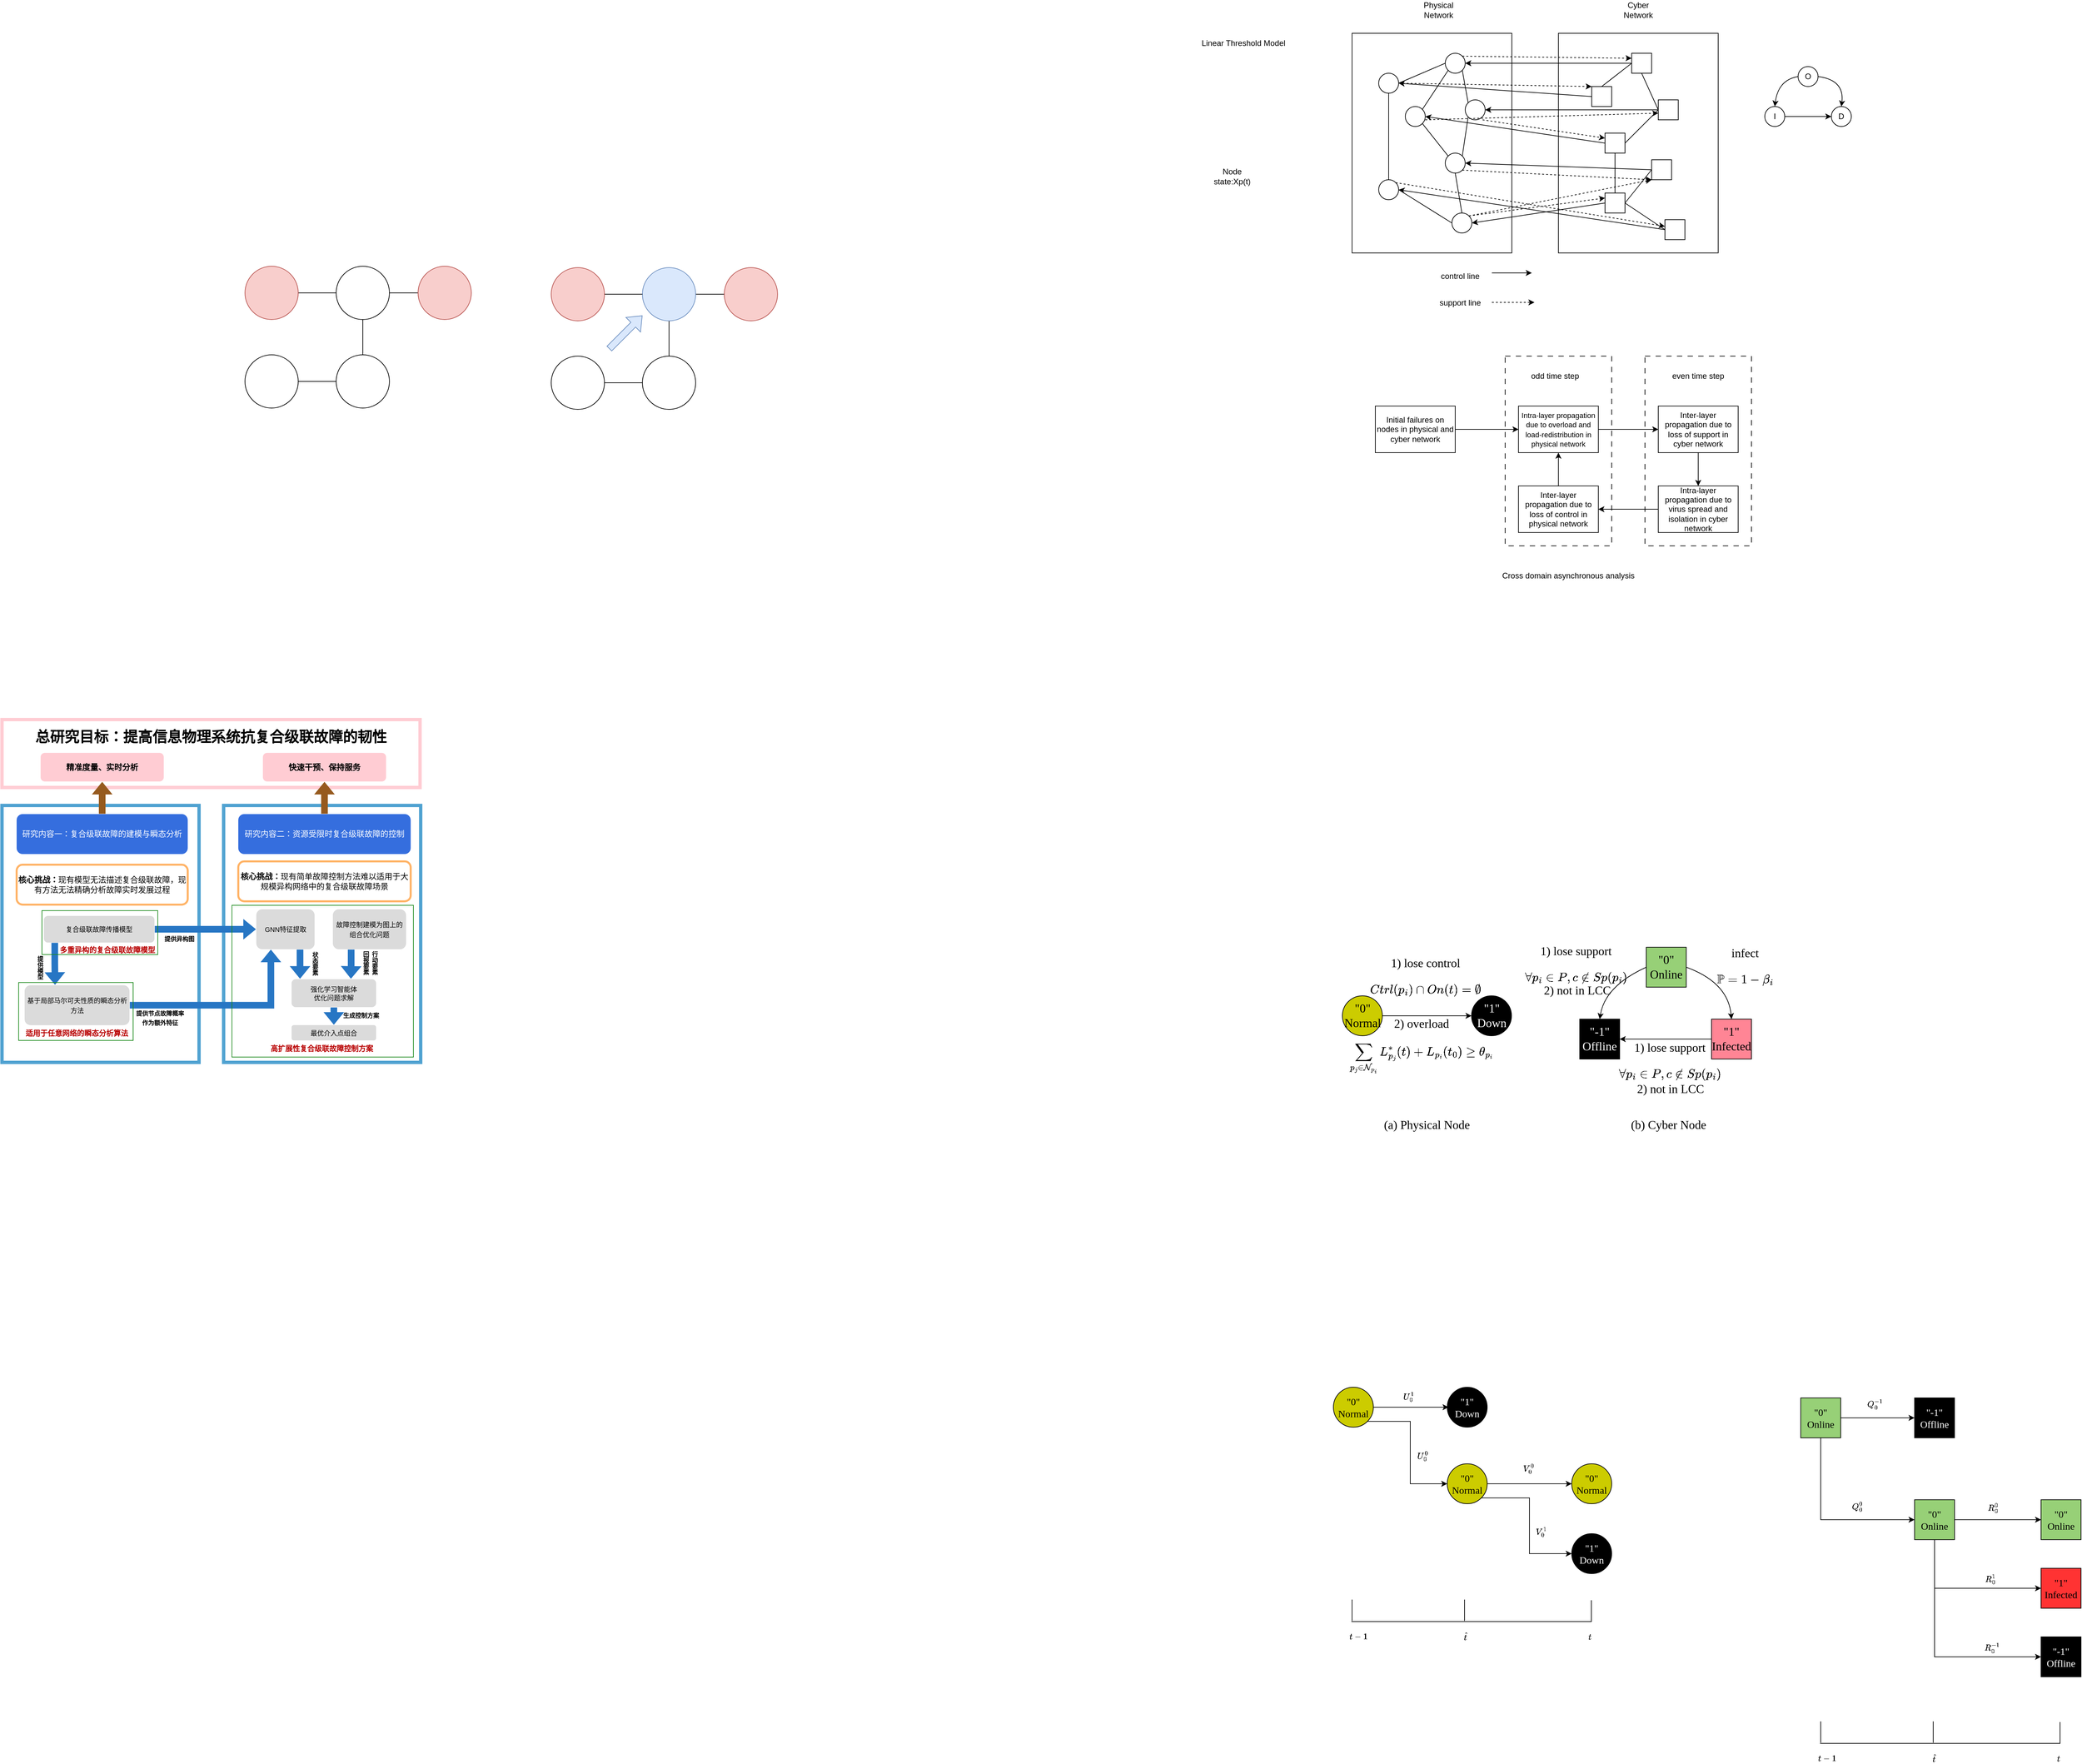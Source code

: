 <mxfile version="24.7.17">
  <diagram name="第 1 页" id="u9oxC_GmH5SRg3YtXVf3">
    <mxGraphModel dx="4831" dy="1742" grid="0" gridSize="10" guides="1" tooltips="1" connect="1" arrows="1" fold="1" page="0" pageScale="1" pageWidth="827" pageHeight="1169" math="1" shadow="0">
      <root>
        <mxCell id="0" />
        <mxCell id="1" parent="0" />
        <mxCell id="3hDGh_fN547TRMsfohZi-88" value="" style="rounded=0;whiteSpace=wrap;html=1;dashed=1;dashPattern=8 8;" parent="1" vertex="1">
          <mxGeometry x="190" y="525" width="160" height="285" as="geometry" />
        </mxCell>
        <mxCell id="3hDGh_fN547TRMsfohZi-86" value="" style="rounded=0;whiteSpace=wrap;html=1;dashed=1;dashPattern=8 8;" parent="1" vertex="1">
          <mxGeometry x="-20" y="525" width="160" height="285" as="geometry" />
        </mxCell>
        <mxCell id="3hDGh_fN547TRMsfohZi-1" value="" style="rounded=0;whiteSpace=wrap;html=1;" parent="1" vertex="1">
          <mxGeometry x="-250" y="40" width="240" height="330" as="geometry" />
        </mxCell>
        <mxCell id="3hDGh_fN547TRMsfohZi-2" value="" style="ellipse;whiteSpace=wrap;html=1;aspect=fixed;" parent="1" vertex="1">
          <mxGeometry x="-110" y="70" width="30" height="30" as="geometry" />
        </mxCell>
        <mxCell id="3hDGh_fN547TRMsfohZi-3" value="" style="ellipse;whiteSpace=wrap;html=1;aspect=fixed;" parent="1" vertex="1">
          <mxGeometry x="-170" y="150" width="30" height="30" as="geometry" />
        </mxCell>
        <mxCell id="3hDGh_fN547TRMsfohZi-4" value="" style="ellipse;whiteSpace=wrap;html=1;aspect=fixed;" parent="1" vertex="1">
          <mxGeometry x="-80" y="140" width="30" height="30" as="geometry" />
        </mxCell>
        <mxCell id="3hDGh_fN547TRMsfohZi-5" value="" style="ellipse;whiteSpace=wrap;html=1;aspect=fixed;" parent="1" vertex="1">
          <mxGeometry x="-210" y="100" width="30" height="30" as="geometry" />
        </mxCell>
        <mxCell id="3hDGh_fN547TRMsfohZi-6" value="" style="ellipse;whiteSpace=wrap;html=1;aspect=fixed;" parent="1" vertex="1">
          <mxGeometry x="-210" y="260" width="30" height="30" as="geometry" />
        </mxCell>
        <mxCell id="3hDGh_fN547TRMsfohZi-7" value="" style="ellipse;whiteSpace=wrap;html=1;aspect=fixed;" parent="1" vertex="1">
          <mxGeometry x="-110" y="220" width="30" height="30" as="geometry" />
        </mxCell>
        <mxCell id="3hDGh_fN547TRMsfohZi-8" value="" style="ellipse;whiteSpace=wrap;html=1;aspect=fixed;" parent="1" vertex="1">
          <mxGeometry x="-100" y="310" width="30" height="30" as="geometry" />
        </mxCell>
        <mxCell id="3hDGh_fN547TRMsfohZi-10" value="" style="endArrow=none;html=1;rounded=0;entryX=0;entryY=1;entryDx=0;entryDy=0;exitX=1;exitY=0;exitDx=0;exitDy=0;" parent="1" source="3hDGh_fN547TRMsfohZi-3" target="3hDGh_fN547TRMsfohZi-2" edge="1">
          <mxGeometry width="50" height="50" relative="1" as="geometry">
            <mxPoint x="-90" y="430" as="sourcePoint" />
            <mxPoint x="-40" y="380" as="targetPoint" />
          </mxGeometry>
        </mxCell>
        <mxCell id="3hDGh_fN547TRMsfohZi-11" value="" style="endArrow=none;html=1;rounded=0;entryX=1;entryY=1;entryDx=0;entryDy=0;exitX=0;exitY=0;exitDx=0;exitDy=0;" parent="1" source="3hDGh_fN547TRMsfohZi-4" target="3hDGh_fN547TRMsfohZi-2" edge="1">
          <mxGeometry width="50" height="50" relative="1" as="geometry">
            <mxPoint x="-90" y="430" as="sourcePoint" />
            <mxPoint x="-40" y="380" as="targetPoint" />
          </mxGeometry>
        </mxCell>
        <mxCell id="3hDGh_fN547TRMsfohZi-12" value="" style="endArrow=none;html=1;rounded=0;entryX=0;entryY=0.5;entryDx=0;entryDy=0;exitX=1;exitY=0.5;exitDx=0;exitDy=0;" parent="1" source="3hDGh_fN547TRMsfohZi-5" target="3hDGh_fN547TRMsfohZi-2" edge="1">
          <mxGeometry width="50" height="50" relative="1" as="geometry">
            <mxPoint x="-90" y="430" as="sourcePoint" />
            <mxPoint x="-40" y="380" as="targetPoint" />
          </mxGeometry>
        </mxCell>
        <mxCell id="3hDGh_fN547TRMsfohZi-13" value="" style="endArrow=none;html=1;rounded=0;entryX=1;entryY=1;entryDx=0;entryDy=0;exitX=0;exitY=0;exitDx=0;exitDy=0;" parent="1" source="3hDGh_fN547TRMsfohZi-7" target="3hDGh_fN547TRMsfohZi-3" edge="1">
          <mxGeometry width="50" height="50" relative="1" as="geometry">
            <mxPoint x="-90" y="430" as="sourcePoint" />
            <mxPoint x="-40" y="380" as="targetPoint" />
          </mxGeometry>
        </mxCell>
        <mxCell id="3hDGh_fN547TRMsfohZi-14" value="" style="endArrow=none;html=1;rounded=0;entryX=0;entryY=1;entryDx=0;entryDy=0;exitX=1;exitY=0;exitDx=0;exitDy=0;" parent="1" source="3hDGh_fN547TRMsfohZi-7" target="3hDGh_fN547TRMsfohZi-4" edge="1">
          <mxGeometry width="50" height="50" relative="1" as="geometry">
            <mxPoint x="-90" y="430" as="sourcePoint" />
            <mxPoint x="-40" y="380" as="targetPoint" />
          </mxGeometry>
        </mxCell>
        <mxCell id="3hDGh_fN547TRMsfohZi-15" value="" style="endArrow=none;html=1;rounded=0;entryX=0.5;entryY=1;entryDx=0;entryDy=0;exitX=0.5;exitY=0;exitDx=0;exitDy=0;" parent="1" source="3hDGh_fN547TRMsfohZi-8" target="3hDGh_fN547TRMsfohZi-7" edge="1">
          <mxGeometry width="50" height="50" relative="1" as="geometry">
            <mxPoint x="-90" y="430" as="sourcePoint" />
            <mxPoint x="-40" y="380" as="targetPoint" />
          </mxGeometry>
        </mxCell>
        <mxCell id="3hDGh_fN547TRMsfohZi-16" value="" style="endArrow=none;html=1;rounded=0;entryX=0.5;entryY=1;entryDx=0;entryDy=0;exitX=0.5;exitY=0;exitDx=0;exitDy=0;" parent="1" source="3hDGh_fN547TRMsfohZi-6" target="3hDGh_fN547TRMsfohZi-5" edge="1">
          <mxGeometry width="50" height="50" relative="1" as="geometry">
            <mxPoint x="-90" y="430" as="sourcePoint" />
            <mxPoint x="-40" y="380" as="targetPoint" />
          </mxGeometry>
        </mxCell>
        <mxCell id="3hDGh_fN547TRMsfohZi-17" value="" style="endArrow=none;html=1;rounded=0;entryX=1;entryY=0.5;entryDx=0;entryDy=0;exitX=0;exitY=0.5;exitDx=0;exitDy=0;" parent="1" source="3hDGh_fN547TRMsfohZi-8" target="3hDGh_fN547TRMsfohZi-6" edge="1">
          <mxGeometry width="50" height="50" relative="1" as="geometry">
            <mxPoint x="-90" y="430" as="sourcePoint" />
            <mxPoint x="-40" y="380" as="targetPoint" />
          </mxGeometry>
        </mxCell>
        <mxCell id="3hDGh_fN547TRMsfohZi-18" value="" style="rounded=0;whiteSpace=wrap;html=1;" parent="1" vertex="1">
          <mxGeometry x="60" y="40" width="240" height="330" as="geometry" />
        </mxCell>
        <mxCell id="3hDGh_fN547TRMsfohZi-32" value="" style="rounded=0;whiteSpace=wrap;html=1;" parent="1" vertex="1">
          <mxGeometry x="170" y="70" width="30" height="30" as="geometry" />
        </mxCell>
        <mxCell id="3hDGh_fN547TRMsfohZi-33" value="" style="rounded=0;whiteSpace=wrap;html=1;" parent="1" vertex="1">
          <mxGeometry x="110" y="120" width="30" height="30" as="geometry" />
        </mxCell>
        <mxCell id="3hDGh_fN547TRMsfohZi-34" value="" style="rounded=0;whiteSpace=wrap;html=1;" parent="1" vertex="1">
          <mxGeometry x="210" y="140" width="30" height="30" as="geometry" />
        </mxCell>
        <mxCell id="3hDGh_fN547TRMsfohZi-35" value="" style="rounded=0;whiteSpace=wrap;html=1;" parent="1" vertex="1">
          <mxGeometry x="130" y="190" width="30" height="30" as="geometry" />
        </mxCell>
        <mxCell id="3hDGh_fN547TRMsfohZi-36" value="" style="rounded=0;whiteSpace=wrap;html=1;" parent="1" vertex="1">
          <mxGeometry x="200" y="230" width="30" height="30" as="geometry" />
        </mxCell>
        <mxCell id="3hDGh_fN547TRMsfohZi-37" value="" style="rounded=0;whiteSpace=wrap;html=1;" parent="1" vertex="1">
          <mxGeometry x="130" y="280" width="30" height="30" as="geometry" />
        </mxCell>
        <mxCell id="3hDGh_fN547TRMsfohZi-38" value="" style="rounded=0;whiteSpace=wrap;html=1;" parent="1" vertex="1">
          <mxGeometry x="220" y="320" width="30" height="30" as="geometry" />
        </mxCell>
        <mxCell id="3hDGh_fN547TRMsfohZi-39" value="" style="endArrow=none;html=1;rounded=0;entryX=0;entryY=0.5;entryDx=0;entryDy=0;exitX=0.5;exitY=0;exitDx=0;exitDy=0;" parent="1" source="3hDGh_fN547TRMsfohZi-33" target="3hDGh_fN547TRMsfohZi-32" edge="1">
          <mxGeometry width="50" height="50" relative="1" as="geometry">
            <mxPoint x="-40" y="310" as="sourcePoint" />
            <mxPoint x="10" y="260" as="targetPoint" />
          </mxGeometry>
        </mxCell>
        <mxCell id="3hDGh_fN547TRMsfohZi-40" value="" style="endArrow=none;html=1;rounded=0;entryX=0.5;entryY=1;entryDx=0;entryDy=0;exitX=0;exitY=0.5;exitDx=0;exitDy=0;" parent="1" source="3hDGh_fN547TRMsfohZi-34" target="3hDGh_fN547TRMsfohZi-32" edge="1">
          <mxGeometry width="50" height="50" relative="1" as="geometry">
            <mxPoint x="-40" y="310" as="sourcePoint" />
            <mxPoint x="10" y="260" as="targetPoint" />
          </mxGeometry>
        </mxCell>
        <mxCell id="3hDGh_fN547TRMsfohZi-41" value="" style="endArrow=none;html=1;rounded=0;entryX=0;entryY=0.5;entryDx=0;entryDy=0;exitX=1;exitY=0.5;exitDx=0;exitDy=0;" parent="1" source="3hDGh_fN547TRMsfohZi-35" target="3hDGh_fN547TRMsfohZi-34" edge="1">
          <mxGeometry width="50" height="50" relative="1" as="geometry">
            <mxPoint x="-40" y="310" as="sourcePoint" />
            <mxPoint x="10" y="260" as="targetPoint" />
          </mxGeometry>
        </mxCell>
        <mxCell id="3hDGh_fN547TRMsfohZi-42" value="" style="endArrow=none;html=1;rounded=0;entryX=0.5;entryY=1;entryDx=0;entryDy=0;exitX=0.5;exitY=0;exitDx=0;exitDy=0;" parent="1" source="3hDGh_fN547TRMsfohZi-37" target="3hDGh_fN547TRMsfohZi-35" edge="1">
          <mxGeometry width="50" height="50" relative="1" as="geometry">
            <mxPoint x="-40" y="310" as="sourcePoint" />
            <mxPoint x="10" y="260" as="targetPoint" />
          </mxGeometry>
        </mxCell>
        <mxCell id="3hDGh_fN547TRMsfohZi-43" value="" style="endArrow=none;html=1;rounded=0;entryX=0;entryY=0.5;entryDx=0;entryDy=0;exitX=1;exitY=0.5;exitDx=0;exitDy=0;" parent="1" source="3hDGh_fN547TRMsfohZi-37" target="3hDGh_fN547TRMsfohZi-36" edge="1">
          <mxGeometry width="50" height="50" relative="1" as="geometry">
            <mxPoint x="-40" y="310" as="sourcePoint" />
            <mxPoint x="10" y="260" as="targetPoint" />
          </mxGeometry>
        </mxCell>
        <mxCell id="3hDGh_fN547TRMsfohZi-44" value="" style="endArrow=none;html=1;rounded=0;entryX=0;entryY=0.5;entryDx=0;entryDy=0;exitX=1;exitY=0.5;exitDx=0;exitDy=0;" parent="1" source="3hDGh_fN547TRMsfohZi-37" target="3hDGh_fN547TRMsfohZi-38" edge="1">
          <mxGeometry width="50" height="50" relative="1" as="geometry">
            <mxPoint x="-40" y="310" as="sourcePoint" />
            <mxPoint x="10" y="260" as="targetPoint" />
          </mxGeometry>
        </mxCell>
        <mxCell id="3hDGh_fN547TRMsfohZi-45" value="" style="endArrow=classic;html=1;rounded=0;exitX=0;exitY=0.5;exitDx=0;exitDy=0;entryX=1;entryY=0.5;entryDx=0;entryDy=0;" parent="1" source="3hDGh_fN547TRMsfohZi-37" target="3hDGh_fN547TRMsfohZi-8" edge="1">
          <mxGeometry width="50" height="50" relative="1" as="geometry">
            <mxPoint x="30" y="310" as="sourcePoint" />
            <mxPoint x="80" y="260" as="targetPoint" />
          </mxGeometry>
        </mxCell>
        <mxCell id="3hDGh_fN547TRMsfohZi-46" value="" style="endArrow=classic;html=1;rounded=0;exitX=0;exitY=0.5;exitDx=0;exitDy=0;entryX=1;entryY=0.5;entryDx=0;entryDy=0;" parent="1" source="3hDGh_fN547TRMsfohZi-38" target="3hDGh_fN547TRMsfohZi-6" edge="1">
          <mxGeometry width="50" height="50" relative="1" as="geometry">
            <mxPoint x="30" y="310" as="sourcePoint" />
            <mxPoint x="80" y="260" as="targetPoint" />
          </mxGeometry>
        </mxCell>
        <mxCell id="3hDGh_fN547TRMsfohZi-47" value="" style="endArrow=classic;html=1;rounded=0;exitX=0;exitY=0.5;exitDx=0;exitDy=0;entryX=1;entryY=0.5;entryDx=0;entryDy=0;" parent="1" source="3hDGh_fN547TRMsfohZi-36" target="3hDGh_fN547TRMsfohZi-7" edge="1">
          <mxGeometry width="50" height="50" relative="1" as="geometry">
            <mxPoint x="30" y="310" as="sourcePoint" />
            <mxPoint x="80" y="260" as="targetPoint" />
          </mxGeometry>
        </mxCell>
        <mxCell id="3hDGh_fN547TRMsfohZi-48" value="" style="endArrow=classic;html=1;rounded=0;exitX=0;exitY=0.5;exitDx=0;exitDy=0;entryX=1;entryY=0.5;entryDx=0;entryDy=0;" parent="1" source="3hDGh_fN547TRMsfohZi-35" target="3hDGh_fN547TRMsfohZi-3" edge="1">
          <mxGeometry width="50" height="50" relative="1" as="geometry">
            <mxPoint x="30" y="310" as="sourcePoint" />
            <mxPoint x="80" y="260" as="targetPoint" />
          </mxGeometry>
        </mxCell>
        <mxCell id="3hDGh_fN547TRMsfohZi-49" value="" style="endArrow=classic;html=1;rounded=0;exitX=0;exitY=0.5;exitDx=0;exitDy=0;entryX=1;entryY=0.5;entryDx=0;entryDy=0;" parent="1" source="3hDGh_fN547TRMsfohZi-34" target="3hDGh_fN547TRMsfohZi-4" edge="1">
          <mxGeometry width="50" height="50" relative="1" as="geometry">
            <mxPoint x="30" y="310" as="sourcePoint" />
            <mxPoint x="80" y="260" as="targetPoint" />
          </mxGeometry>
        </mxCell>
        <mxCell id="3hDGh_fN547TRMsfohZi-50" value="" style="endArrow=classic;html=1;rounded=0;exitX=0;exitY=0.5;exitDx=0;exitDy=0;entryX=1;entryY=0.5;entryDx=0;entryDy=0;" parent="1" source="3hDGh_fN547TRMsfohZi-33" target="3hDGh_fN547TRMsfohZi-5" edge="1">
          <mxGeometry width="50" height="50" relative="1" as="geometry">
            <mxPoint x="30" y="310" as="sourcePoint" />
            <mxPoint x="80" y="260" as="targetPoint" />
          </mxGeometry>
        </mxCell>
        <mxCell id="3hDGh_fN547TRMsfohZi-51" value="" style="endArrow=classic;html=1;rounded=0;exitX=0;exitY=0.5;exitDx=0;exitDy=0;entryX=1;entryY=0.5;entryDx=0;entryDy=0;" parent="1" source="3hDGh_fN547TRMsfohZi-32" target="3hDGh_fN547TRMsfohZi-2" edge="1">
          <mxGeometry width="50" height="50" relative="1" as="geometry">
            <mxPoint x="30" y="310" as="sourcePoint" />
            <mxPoint x="80" y="260" as="targetPoint" />
          </mxGeometry>
        </mxCell>
        <mxCell id="3hDGh_fN547TRMsfohZi-52" value="" style="endArrow=classic;html=1;rounded=0;exitX=1;exitY=0;exitDx=0;exitDy=0;entryX=0;entryY=0.25;entryDx=0;entryDy=0;dashed=1;" parent="1" source="3hDGh_fN547TRMsfohZi-2" target="3hDGh_fN547TRMsfohZi-32" edge="1">
          <mxGeometry width="50" height="50" relative="1" as="geometry">
            <mxPoint x="30" y="310" as="sourcePoint" />
            <mxPoint x="80" y="260" as="targetPoint" />
          </mxGeometry>
        </mxCell>
        <mxCell id="3hDGh_fN547TRMsfohZi-53" value="Physical Network" style="text;html=1;strokeColor=none;fillColor=none;align=center;verticalAlign=middle;whiteSpace=wrap;rounded=0;" parent="1" vertex="1">
          <mxGeometry x="-150" y="-10" width="60" height="30" as="geometry" />
        </mxCell>
        <mxCell id="3hDGh_fN547TRMsfohZi-54" value="Cyber Network" style="text;html=1;strokeColor=none;fillColor=none;align=center;verticalAlign=middle;whiteSpace=wrap;rounded=0;" parent="1" vertex="1">
          <mxGeometry x="150" y="-10" width="60" height="30" as="geometry" />
        </mxCell>
        <mxCell id="3hDGh_fN547TRMsfohZi-55" value="Linear Threshold Model" style="text;html=1;strokeColor=none;fillColor=none;align=center;verticalAlign=middle;whiteSpace=wrap;rounded=0;" parent="1" vertex="1">
          <mxGeometry x="-483" y="40" width="140" height="30" as="geometry" />
        </mxCell>
        <mxCell id="3hDGh_fN547TRMsfohZi-56" value="Node state:Xp(t)" style="text;html=1;strokeColor=none;fillColor=none;align=center;verticalAlign=middle;whiteSpace=wrap;rounded=0;" parent="1" vertex="1">
          <mxGeometry x="-460" y="240" width="60" height="30" as="geometry" />
        </mxCell>
        <mxCell id="3hDGh_fN547TRMsfohZi-57" value="O" style="ellipse;whiteSpace=wrap;html=1;aspect=fixed;" parent="1" vertex="1">
          <mxGeometry x="420" y="90" width="30" height="30" as="geometry" />
        </mxCell>
        <mxCell id="3hDGh_fN547TRMsfohZi-58" value="I" style="ellipse;whiteSpace=wrap;html=1;aspect=fixed;" parent="1" vertex="1">
          <mxGeometry x="370" y="150" width="30" height="30" as="geometry" />
        </mxCell>
        <mxCell id="3hDGh_fN547TRMsfohZi-59" value="D" style="ellipse;whiteSpace=wrap;html=1;aspect=fixed;" parent="1" vertex="1">
          <mxGeometry x="470" y="150" width="30" height="30" as="geometry" />
        </mxCell>
        <mxCell id="3hDGh_fN547TRMsfohZi-60" value="" style="curved=1;endArrow=classic;html=1;rounded=0;exitX=0;exitY=0.5;exitDx=0;exitDy=0;entryX=0.5;entryY=0;entryDx=0;entryDy=0;" parent="1" source="3hDGh_fN547TRMsfohZi-57" target="3hDGh_fN547TRMsfohZi-58" edge="1">
          <mxGeometry width="50" height="50" relative="1" as="geometry">
            <mxPoint x="310" y="300" as="sourcePoint" />
            <mxPoint x="410" y="150" as="targetPoint" />
            <Array as="points">
              <mxPoint x="390" y="110" />
            </Array>
          </mxGeometry>
        </mxCell>
        <mxCell id="3hDGh_fN547TRMsfohZi-61" value="" style="curved=1;endArrow=classic;html=1;rounded=0;exitX=1;exitY=0.5;exitDx=0;exitDy=0;entryX=0.5;entryY=0;entryDx=0;entryDy=0;" parent="1" source="3hDGh_fN547TRMsfohZi-57" target="3hDGh_fN547TRMsfohZi-59" edge="1">
          <mxGeometry width="50" height="50" relative="1" as="geometry">
            <mxPoint x="430" y="115" as="sourcePoint" />
            <mxPoint x="395" y="160" as="targetPoint" />
            <Array as="points">
              <mxPoint x="490" y="110" />
            </Array>
          </mxGeometry>
        </mxCell>
        <mxCell id="3hDGh_fN547TRMsfohZi-62" value="" style="endArrow=classic;html=1;rounded=0;exitX=1;exitY=0.5;exitDx=0;exitDy=0;entryX=0;entryY=0.5;entryDx=0;entryDy=0;" parent="1" source="3hDGh_fN547TRMsfohZi-58" target="3hDGh_fN547TRMsfohZi-59" edge="1">
          <mxGeometry width="50" height="50" relative="1" as="geometry">
            <mxPoint x="310" y="300" as="sourcePoint" />
            <mxPoint x="360" y="250" as="targetPoint" />
          </mxGeometry>
        </mxCell>
        <mxCell id="3hDGh_fN547TRMsfohZi-63" value="" style="endArrow=classic;html=1;rounded=0;" parent="1" edge="1">
          <mxGeometry width="50" height="50" relative="1" as="geometry">
            <mxPoint x="-40" y="400" as="sourcePoint" />
            <mxPoint x="20" y="400" as="targetPoint" />
          </mxGeometry>
        </mxCell>
        <mxCell id="3hDGh_fN547TRMsfohZi-64" value="control line" style="text;html=1;strokeColor=none;fillColor=none;align=center;verticalAlign=middle;whiteSpace=wrap;rounded=0;" parent="1" vertex="1">
          <mxGeometry x="-125" y="390" width="75" height="30" as="geometry" />
        </mxCell>
        <mxCell id="3hDGh_fN547TRMsfohZi-65" value="support line" style="text;html=1;strokeColor=none;fillColor=none;align=center;verticalAlign=middle;whiteSpace=wrap;rounded=0;" parent="1" vertex="1">
          <mxGeometry x="-125" y="430" width="75" height="30" as="geometry" />
        </mxCell>
        <mxCell id="3hDGh_fN547TRMsfohZi-66" value="" style="endArrow=classic;html=1;rounded=0;exitX=1;exitY=0;exitDx=0;exitDy=0;dashed=1;" parent="1" edge="1">
          <mxGeometry width="50" height="50" relative="1" as="geometry">
            <mxPoint x="-40" y="444.29" as="sourcePoint" />
            <mxPoint x="24" y="444.29" as="targetPoint" />
          </mxGeometry>
        </mxCell>
        <mxCell id="3hDGh_fN547TRMsfohZi-67" value="" style="endArrow=classic;html=1;rounded=0;exitX=1;exitY=0.5;exitDx=0;exitDy=0;dashed=1;" parent="1" source="3hDGh_fN547TRMsfohZi-5" edge="1">
          <mxGeometry width="50" height="50" relative="1" as="geometry">
            <mxPoint x="-74" y="84" as="sourcePoint" />
            <mxPoint x="110" y="120" as="targetPoint" />
          </mxGeometry>
        </mxCell>
        <mxCell id="3hDGh_fN547TRMsfohZi-68" value="" style="endArrow=classic;html=1;rounded=0;dashed=1;" parent="1" edge="1">
          <mxGeometry width="50" height="50" relative="1" as="geometry">
            <mxPoint x="-140" y="170" as="sourcePoint" />
            <mxPoint x="210" y="160" as="targetPoint" />
          </mxGeometry>
        </mxCell>
        <mxCell id="3hDGh_fN547TRMsfohZi-69" value="" style="endArrow=classic;html=1;rounded=0;entryX=0;entryY=0.25;entryDx=0;entryDy=0;dashed=1;" parent="1" target="3hDGh_fN547TRMsfohZi-35" edge="1">
          <mxGeometry width="50" height="50" relative="1" as="geometry">
            <mxPoint x="-54" y="170" as="sourcePoint" />
            <mxPoint x="200" y="108" as="targetPoint" />
          </mxGeometry>
        </mxCell>
        <mxCell id="3hDGh_fN547TRMsfohZi-70" value="" style="endArrow=classic;html=1;rounded=0;exitX=1;exitY=1;exitDx=0;exitDy=0;dashed=1;" parent="1" source="3hDGh_fN547TRMsfohZi-7" edge="1">
          <mxGeometry width="50" height="50" relative="1" as="geometry">
            <mxPoint x="-44" y="114" as="sourcePoint" />
            <mxPoint x="200" y="260" as="targetPoint" />
          </mxGeometry>
        </mxCell>
        <mxCell id="3hDGh_fN547TRMsfohZi-71" value="" style="endArrow=classic;html=1;rounded=0;exitX=1;exitY=0;exitDx=0;exitDy=0;dashed=1;" parent="1" source="3hDGh_fN547TRMsfohZi-6" edge="1">
          <mxGeometry width="50" height="50" relative="1" as="geometry">
            <mxPoint x="-34" y="124" as="sourcePoint" />
            <mxPoint x="220" y="330" as="targetPoint" />
          </mxGeometry>
        </mxCell>
        <mxCell id="3hDGh_fN547TRMsfohZi-72" value="" style="endArrow=classic;html=1;rounded=0;exitX=1;exitY=0;exitDx=0;exitDy=0;entryX=0;entryY=0.25;entryDx=0;entryDy=0;dashed=1;" parent="1" source="3hDGh_fN547TRMsfohZi-8" target="3hDGh_fN547TRMsfohZi-37" edge="1">
          <mxGeometry width="50" height="50" relative="1" as="geometry">
            <mxPoint x="-24" y="134" as="sourcePoint" />
            <mxPoint x="230" y="138" as="targetPoint" />
          </mxGeometry>
        </mxCell>
        <mxCell id="3hDGh_fN547TRMsfohZi-73" value="" style="endArrow=classic;html=1;rounded=0;exitX=1;exitY=0;exitDx=0;exitDy=0;dashed=1;" parent="1" source="3hDGh_fN547TRMsfohZi-8" edge="1">
          <mxGeometry width="50" height="50" relative="1" as="geometry">
            <mxPoint x="-14" y="144" as="sourcePoint" />
            <mxPoint x="200" y="260" as="targetPoint" />
          </mxGeometry>
        </mxCell>
        <mxCell id="3hDGh_fN547TRMsfohZi-74" value="Initial failures on nodes in physical and cyber network" style="rounded=0;whiteSpace=wrap;html=1;" parent="1" vertex="1">
          <mxGeometry x="-215" y="600" width="120" height="70" as="geometry" />
        </mxCell>
        <mxCell id="3hDGh_fN547TRMsfohZi-75" value="" style="endArrow=classic;html=1;rounded=0;exitX=1;exitY=0.5;exitDx=0;exitDy=0;" parent="1" source="3hDGh_fN547TRMsfohZi-74" target="3hDGh_fN547TRMsfohZi-76" edge="1">
          <mxGeometry width="50" height="50" relative="1" as="geometry">
            <mxPoint x="70" y="530" as="sourcePoint" />
            <mxPoint x="20" y="640" as="targetPoint" />
          </mxGeometry>
        </mxCell>
        <mxCell id="3hDGh_fN547TRMsfohZi-84" value="" style="edgeStyle=orthogonalEdgeStyle;rounded=0;orthogonalLoop=1;jettySize=auto;html=1;" parent="1" source="3hDGh_fN547TRMsfohZi-76" target="3hDGh_fN547TRMsfohZi-77" edge="1">
          <mxGeometry relative="1" as="geometry" />
        </mxCell>
        <mxCell id="3hDGh_fN547TRMsfohZi-76" value="&lt;font style=&quot;font-size: 11px;&quot;&gt;Intra-layer propagation due to overload and load-redistribution in physical network&lt;/font&gt;" style="rounded=0;whiteSpace=wrap;html=1;" parent="1" vertex="1">
          <mxGeometry y="600" width="120" height="70" as="geometry" />
        </mxCell>
        <mxCell id="3hDGh_fN547TRMsfohZi-80" value="" style="edgeStyle=orthogonalEdgeStyle;rounded=0;orthogonalLoop=1;jettySize=auto;html=1;" parent="1" source="3hDGh_fN547TRMsfohZi-77" target="3hDGh_fN547TRMsfohZi-79" edge="1">
          <mxGeometry relative="1" as="geometry" />
        </mxCell>
        <mxCell id="3hDGh_fN547TRMsfohZi-77" value="Inter-layer propagation due to loss of support in cyber network" style="rounded=0;whiteSpace=wrap;html=1;" parent="1" vertex="1">
          <mxGeometry x="210" y="600" width="120" height="70" as="geometry" />
        </mxCell>
        <mxCell id="3hDGh_fN547TRMsfohZi-82" value="" style="edgeStyle=orthogonalEdgeStyle;rounded=0;orthogonalLoop=1;jettySize=auto;html=1;" parent="1" source="3hDGh_fN547TRMsfohZi-79" target="3hDGh_fN547TRMsfohZi-81" edge="1">
          <mxGeometry relative="1" as="geometry" />
        </mxCell>
        <mxCell id="3hDGh_fN547TRMsfohZi-79" value="Intra-layer propagation due to virus spread and isolation in cyber network" style="rounded=0;whiteSpace=wrap;html=1;" parent="1" vertex="1">
          <mxGeometry x="210" y="720" width="120" height="70" as="geometry" />
        </mxCell>
        <mxCell id="3hDGh_fN547TRMsfohZi-83" value="" style="edgeStyle=orthogonalEdgeStyle;rounded=0;orthogonalLoop=1;jettySize=auto;html=1;" parent="1" source="3hDGh_fN547TRMsfohZi-81" target="3hDGh_fN547TRMsfohZi-76" edge="1">
          <mxGeometry relative="1" as="geometry" />
        </mxCell>
        <mxCell id="3hDGh_fN547TRMsfohZi-81" value="Inter-layer propagation due to loss of control in physical network" style="rounded=0;whiteSpace=wrap;html=1;" parent="1" vertex="1">
          <mxGeometry y="720" width="120" height="70" as="geometry" />
        </mxCell>
        <mxCell id="3hDGh_fN547TRMsfohZi-85" value="Cross domain asynchronous analysis" style="text;html=1;strokeColor=none;fillColor=none;align=center;verticalAlign=middle;whiteSpace=wrap;rounded=0;" parent="1" vertex="1">
          <mxGeometry x="-40" y="840" width="230" height="30" as="geometry" />
        </mxCell>
        <mxCell id="3hDGh_fN547TRMsfohZi-87" value="odd time step" style="text;html=1;strokeColor=none;fillColor=none;align=center;verticalAlign=middle;whiteSpace=wrap;rounded=0;" parent="1" vertex="1">
          <mxGeometry x="15" y="540" width="80" height="30" as="geometry" />
        </mxCell>
        <mxCell id="3hDGh_fN547TRMsfohZi-89" value="even time step" style="text;html=1;strokeColor=none;fillColor=none;align=center;verticalAlign=middle;whiteSpace=wrap;rounded=0;" parent="1" vertex="1">
          <mxGeometry x="225" y="540" width="90" height="30" as="geometry" />
        </mxCell>
        <mxCell id="nRc3fNsSbU6mbXqscD8P-4" style="edgeStyle=orthogonalEdgeStyle;rounded=0;orthogonalLoop=1;jettySize=auto;html=1;exitX=1;exitY=0.5;exitDx=0;exitDy=0;entryX=0;entryY=0.5;entryDx=0;entryDy=0;" parent="1" source="nRc3fNsSbU6mbXqscD8P-1" edge="1">
          <mxGeometry relative="1" as="geometry">
            <mxPoint x="-105" y="2104" as="targetPoint" />
          </mxGeometry>
        </mxCell>
        <mxCell id="nRc3fNsSbU6mbXqscD8P-6" value="$$U_0^1$$" style="edgeLabel;html=1;align=center;verticalAlign=middle;resizable=0;points=[];labelBackgroundColor=none;" parent="nRc3fNsSbU6mbXqscD8P-4" vertex="1" connectable="0">
          <mxGeometry x="-0.097" y="3" relative="1" as="geometry">
            <mxPoint x="2" y="-13" as="offset" />
          </mxGeometry>
        </mxCell>
        <mxCell id="nRc3fNsSbU6mbXqscD8P-10" style="edgeStyle=orthogonalEdgeStyle;rounded=0;orthogonalLoop=1;jettySize=auto;html=1;exitX=1;exitY=1;exitDx=0;exitDy=0;entryX=0;entryY=0.5;entryDx=0;entryDy=0;" parent="1" source="nRc3fNsSbU6mbXqscD8P-1" target="nRc3fNsSbU6mbXqscD8P-9" edge="1">
          <mxGeometry relative="1" as="geometry" />
        </mxCell>
        <mxCell id="nRc3fNsSbU6mbXqscD8P-1" value="&quot;0&quot;&lt;br style=&quot;border-color: var(--border-color); font-size: 15px;&quot;&gt;&lt;span style=&quot;font-size: 15px;&quot;&gt;Normal&lt;/span&gt;" style="ellipse;whiteSpace=wrap;html=1;aspect=fixed;fillColor=#CCCC00;fontFamily=Times New Roman;fontSize=15;" parent="1" vertex="1">
          <mxGeometry x="-278" y="2074" width="60" height="60" as="geometry" />
        </mxCell>
        <mxCell id="nRc3fNsSbU6mbXqscD8P-5" style="edgeStyle=orthogonalEdgeStyle;rounded=0;orthogonalLoop=1;jettySize=auto;html=1;exitX=1;exitY=0.5;exitDx=0;exitDy=0;entryX=0;entryY=0.5;entryDx=0;entryDy=0;" parent="1" source="nRc3fNsSbU6mbXqscD8P-9" target="nRc3fNsSbU6mbXqscD8P-3" edge="1">
          <mxGeometry relative="1" as="geometry">
            <mxPoint x="13" y="2218.5" as="sourcePoint" />
            <mxPoint x="126" y="2218.5" as="targetPoint" />
          </mxGeometry>
        </mxCell>
        <mxCell id="nRc3fNsSbU6mbXqscD8P-7" value="$$V_0^0$$" style="edgeLabel;html=1;align=center;verticalAlign=middle;resizable=0;points=[];labelBackgroundColor=none;" parent="nRc3fNsSbU6mbXqscD8P-5" vertex="1" connectable="0">
          <mxGeometry x="-0.009" y="-4" relative="1" as="geometry">
            <mxPoint x="-1" y="-27" as="offset" />
          </mxGeometry>
        </mxCell>
        <mxCell id="nRc3fNsSbU6mbXqscD8P-3" value="&quot;0&quot;&lt;br style=&quot;border-color: var(--border-color); font-size: 15px;&quot;&gt;&lt;span style=&quot;font-size: 15px;&quot;&gt;Normal&lt;/span&gt;" style="ellipse;whiteSpace=wrap;html=1;aspect=fixed;fillColor=#CCCC00;fontFamily=Times New Roman;fontSize=15;" parent="1" vertex="1">
          <mxGeometry x="80" y="2189" width="60" height="60" as="geometry" />
        </mxCell>
        <mxCell id="nRc3fNsSbU6mbXqscD8P-8" value="&lt;font color=&quot;#ffffff&quot; style=&quot;font-size: 15px;&quot;&gt;&quot;1&quot;&lt;br style=&quot;border-color: var(--border-color); font-size: 15px;&quot;&gt;&lt;/font&gt;&lt;span style=&quot;color: rgb(255, 255, 255); font-size: 15px;&quot;&gt;Down&lt;/span&gt;" style="ellipse;whiteSpace=wrap;html=1;aspect=fixed;fillColor=#000000;fontFamily=Times New Roman;fontSize=15;" parent="1" vertex="1">
          <mxGeometry x="-107" y="2074" width="60" height="60" as="geometry" />
        </mxCell>
        <mxCell id="nRc3fNsSbU6mbXqscD8P-15" style="edgeStyle=orthogonalEdgeStyle;rounded=0;orthogonalLoop=1;jettySize=auto;html=1;exitX=1;exitY=1;exitDx=0;exitDy=0;entryX=0;entryY=0.5;entryDx=0;entryDy=0;" parent="1" source="nRc3fNsSbU6mbXqscD8P-9" target="nRc3fNsSbU6mbXqscD8P-14" edge="1">
          <mxGeometry relative="1" as="geometry" />
        </mxCell>
        <mxCell id="nRc3fNsSbU6mbXqscD8P-9" value="&quot;0&quot;&lt;br style=&quot;border-color: var(--border-color); font-size: 15px;&quot;&gt;&lt;span style=&quot;font-size: 15px;&quot;&gt;Normal&lt;/span&gt;" style="ellipse;whiteSpace=wrap;html=1;aspect=fixed;fillColor=#CCCC00;fontFamily=Times New Roman;fontSize=15;" parent="1" vertex="1">
          <mxGeometry x="-107" y="2189" width="60" height="60" as="geometry" />
        </mxCell>
        <mxCell id="nRc3fNsSbU6mbXqscD8P-13" value="$$U_0^0$$" style="edgeLabel;html=1;align=center;verticalAlign=middle;resizable=0;points=[];labelBackgroundColor=none;" parent="1" vertex="1" connectable="0">
          <mxGeometry x="-158" y="2177" as="geometry">
            <mxPoint x="14" as="offset" />
          </mxGeometry>
        </mxCell>
        <mxCell id="nRc3fNsSbU6mbXqscD8P-14" value="&lt;font color=&quot;#ffffff&quot; style=&quot;font-size: 15px;&quot;&gt;&quot;1&quot;&lt;br style=&quot;border-color: var(--border-color); font-size: 15px;&quot;&gt;&lt;/font&gt;&lt;span style=&quot;color: rgb(255, 255, 255); font-size: 15px;&quot;&gt;Down&lt;/span&gt;" style="ellipse;whiteSpace=wrap;html=1;aspect=fixed;fillColor=#000000;fontFamily=Times New Roman;fontSize=15;" parent="1" vertex="1">
          <mxGeometry x="80" y="2294" width="60" height="60" as="geometry" />
        </mxCell>
        <mxCell id="nRc3fNsSbU6mbXqscD8P-16" value="$$V_0^1$$" style="edgeLabel;html=1;align=center;verticalAlign=middle;resizable=0;points=[];labelBackgroundColor=none;" parent="1" vertex="1" connectable="0">
          <mxGeometry x="50" y="2287" as="geometry">
            <mxPoint x="-16" y="4" as="offset" />
          </mxGeometry>
        </mxCell>
        <mxCell id="nRc3fNsSbU6mbXqscD8P-17" value="" style="endArrow=none;html=1;rounded=0;" parent="1" edge="1">
          <mxGeometry width="50" height="50" relative="1" as="geometry">
            <mxPoint x="-251" y="2426" as="sourcePoint" />
            <mxPoint x="110" y="2426" as="targetPoint" />
          </mxGeometry>
        </mxCell>
        <mxCell id="nRc3fNsSbU6mbXqscD8P-21" value="$$t-1$$" style="edgeLabel;html=1;align=center;verticalAlign=middle;resizable=0;points=[];" parent="nRc3fNsSbU6mbXqscD8P-17" vertex="1" connectable="0">
          <mxGeometry x="-0.948" y="-2" relative="1" as="geometry">
            <mxPoint y="21" as="offset" />
          </mxGeometry>
        </mxCell>
        <mxCell id="nRc3fNsSbU6mbXqscD8P-22" value="$$\hat{t}$$" style="edgeLabel;html=1;align=center;verticalAlign=middle;resizable=0;points=[];" parent="1" vertex="1" connectable="0">
          <mxGeometry x="-80" y="2449" as="geometry" />
        </mxCell>
        <mxCell id="nRc3fNsSbU6mbXqscD8P-23" value="$$t$$" style="edgeLabel;html=1;align=center;verticalAlign=middle;resizable=0;points=[];" parent="1" vertex="1" connectable="0">
          <mxGeometry x="107" y="2449" as="geometry" />
        </mxCell>
        <mxCell id="nRc3fNsSbU6mbXqscD8P-24" value="" style="endArrow=none;html=1;rounded=0;" parent="1" edge="1">
          <mxGeometry width="50" height="50" relative="1" as="geometry">
            <mxPoint x="-250" y="2425" as="sourcePoint" />
            <mxPoint x="-250" y="2393" as="targetPoint" />
          </mxGeometry>
        </mxCell>
        <mxCell id="nRc3fNsSbU6mbXqscD8P-25" value="" style="endArrow=none;html=1;rounded=0;" parent="1" edge="1">
          <mxGeometry width="50" height="50" relative="1" as="geometry">
            <mxPoint x="-81" y="2425" as="sourcePoint" />
            <mxPoint x="-81" y="2393" as="targetPoint" />
          </mxGeometry>
        </mxCell>
        <mxCell id="nRc3fNsSbU6mbXqscD8P-26" value="" style="endArrow=none;html=1;rounded=0;" parent="1" edge="1">
          <mxGeometry width="50" height="50" relative="1" as="geometry">
            <mxPoint x="109.5" y="2426" as="sourcePoint" />
            <mxPoint x="109.5" y="2394" as="targetPoint" />
          </mxGeometry>
        </mxCell>
        <mxCell id="nRc3fNsSbU6mbXqscD8P-31" style="edgeStyle=orthogonalEdgeStyle;rounded=0;orthogonalLoop=1;jettySize=auto;html=1;exitX=1;exitY=0.5;exitDx=0;exitDy=0;entryX=0;entryY=0.5;entryDx=0;entryDy=0;" parent="1" source="nRc3fNsSbU6mbXqscD8P-27" target="nRc3fNsSbU6mbXqscD8P-28" edge="1">
          <mxGeometry relative="1" as="geometry" />
        </mxCell>
        <mxCell id="nRc3fNsSbU6mbXqscD8P-38" value="$$Q_0^{-1}$$" style="edgeLabel;html=1;align=center;verticalAlign=middle;resizable=0;points=[];" parent="nRc3fNsSbU6mbXqscD8P-31" vertex="1" connectable="0">
          <mxGeometry x="-0.169" relative="1" as="geometry">
            <mxPoint x="5" y="-21" as="offset" />
          </mxGeometry>
        </mxCell>
        <mxCell id="nRc3fNsSbU6mbXqscD8P-32" style="edgeStyle=orthogonalEdgeStyle;rounded=0;orthogonalLoop=1;jettySize=auto;html=1;exitX=0.5;exitY=1;exitDx=0;exitDy=0;entryX=0;entryY=0.5;entryDx=0;entryDy=0;" parent="1" source="nRc3fNsSbU6mbXqscD8P-27" target="nRc3fNsSbU6mbXqscD8P-30" edge="1">
          <mxGeometry relative="1" as="geometry" />
        </mxCell>
        <mxCell id="nRc3fNsSbU6mbXqscD8P-40" value="$$Q_0^0$$" style="edgeLabel;html=1;align=center;verticalAlign=middle;resizable=0;points=[];" parent="nRc3fNsSbU6mbXqscD8P-32" vertex="1" connectable="0">
          <mxGeometry x="0.335" y="1" relative="1" as="geometry">
            <mxPoint x="2" y="-19" as="offset" />
          </mxGeometry>
        </mxCell>
        <mxCell id="nRc3fNsSbU6mbXqscD8P-27" value="&quot;0&quot;&lt;br style=&quot;font-size: 15px;&quot;&gt;Online" style="rounded=0;whiteSpace=wrap;html=1;fillColor=#97D077;fontFamily=Times New Roman;fontSize=15;" parent="1" vertex="1">
          <mxGeometry x="424" y="2090" width="60" height="60" as="geometry" />
        </mxCell>
        <mxCell id="nRc3fNsSbU6mbXqscD8P-28" value="&lt;font color=&quot;#ffffff&quot; style=&quot;font-size: 15px;&quot;&gt;&quot;-1&quot;&lt;br style=&quot;font-size: 15px;&quot;&gt;Offline&lt;/font&gt;" style="rounded=0;whiteSpace=wrap;html=1;fillColor=#000000;fontFamily=Times New Roman;fontSize=15;" parent="1" vertex="1">
          <mxGeometry x="595" y="2090" width="60" height="60" as="geometry" />
        </mxCell>
        <mxCell id="nRc3fNsSbU6mbXqscD8P-29" value="&quot;1&quot;&lt;br style=&quot;font-size: 15px;&quot;&gt;Infected" style="rounded=0;whiteSpace=wrap;html=1;fillColor=#FF3333;fontFamily=Times New Roman;fontSize=15;" parent="1" vertex="1">
          <mxGeometry x="785" y="2346" width="60" height="60" as="geometry" />
        </mxCell>
        <mxCell id="nRc3fNsSbU6mbXqscD8P-35" style="edgeStyle=orthogonalEdgeStyle;rounded=0;orthogonalLoop=1;jettySize=auto;html=1;exitX=1;exitY=0.5;exitDx=0;exitDy=0;entryX=0;entryY=0.5;entryDx=0;entryDy=0;" parent="1" source="nRc3fNsSbU6mbXqscD8P-30" target="nRc3fNsSbU6mbXqscD8P-34" edge="1">
          <mxGeometry relative="1" as="geometry" />
        </mxCell>
        <mxCell id="nRc3fNsSbU6mbXqscD8P-41" value="$$R_0^0$$" style="edgeLabel;html=1;align=center;verticalAlign=middle;resizable=0;points=[];labelBackgroundColor=none;" parent="nRc3fNsSbU6mbXqscD8P-35" vertex="1" connectable="0">
          <mxGeometry x="-0.119" relative="1" as="geometry">
            <mxPoint x="-1" y="-18" as="offset" />
          </mxGeometry>
        </mxCell>
        <mxCell id="nRc3fNsSbU6mbXqscD8P-36" style="edgeStyle=orthogonalEdgeStyle;rounded=0;orthogonalLoop=1;jettySize=auto;html=1;exitX=0.5;exitY=1;exitDx=0;exitDy=0;entryX=0;entryY=0.5;entryDx=0;entryDy=0;" parent="1" source="nRc3fNsSbU6mbXqscD8P-30" target="nRc3fNsSbU6mbXqscD8P-29" edge="1">
          <mxGeometry relative="1" as="geometry" />
        </mxCell>
        <mxCell id="nRc3fNsSbU6mbXqscD8P-42" value="$$R_0^1$$" style="edgeLabel;html=1;align=center;verticalAlign=middle;resizable=0;points=[];labelBackgroundColor=none;" parent="nRc3fNsSbU6mbXqscD8P-36" vertex="1" connectable="0">
          <mxGeometry x="0.321" relative="1" as="geometry">
            <mxPoint x="2" y="-14" as="offset" />
          </mxGeometry>
        </mxCell>
        <mxCell id="nRc3fNsSbU6mbXqscD8P-37" style="edgeStyle=orthogonalEdgeStyle;rounded=0;orthogonalLoop=1;jettySize=auto;html=1;exitX=0.5;exitY=1;exitDx=0;exitDy=0;entryX=0;entryY=0.5;entryDx=0;entryDy=0;" parent="1" source="nRc3fNsSbU6mbXqscD8P-30" target="nRc3fNsSbU6mbXqscD8P-33" edge="1">
          <mxGeometry relative="1" as="geometry" />
        </mxCell>
        <mxCell id="nRc3fNsSbU6mbXqscD8P-43" value="$$R_0^{-1}$$" style="edgeLabel;html=1;align=center;verticalAlign=middle;resizable=0;points=[];labelBackgroundColor=none;" parent="nRc3fNsSbU6mbXqscD8P-37" vertex="1" connectable="0">
          <mxGeometry x="0.518" y="2" relative="1" as="geometry">
            <mxPoint x="7" y="-12" as="offset" />
          </mxGeometry>
        </mxCell>
        <mxCell id="nRc3fNsSbU6mbXqscD8P-30" value="&quot;0&quot;&lt;br style=&quot;font-size: 15px;&quot;&gt;Online" style="rounded=0;whiteSpace=wrap;html=1;fillColor=#97D077;fontFamily=Times New Roman;fontSize=15;" parent="1" vertex="1">
          <mxGeometry x="595" y="2243" width="60" height="60" as="geometry" />
        </mxCell>
        <mxCell id="nRc3fNsSbU6mbXqscD8P-33" value="&lt;font color=&quot;#ffffff&quot; style=&quot;font-size: 15px;&quot;&gt;&quot;-1&quot;&lt;br style=&quot;font-size: 15px;&quot;&gt;Offline&lt;/font&gt;" style="rounded=0;whiteSpace=wrap;html=1;fillColor=#000000;fontFamily=Times New Roman;fontSize=15;" parent="1" vertex="1">
          <mxGeometry x="785" y="2449" width="60" height="60" as="geometry" />
        </mxCell>
        <mxCell id="nRc3fNsSbU6mbXqscD8P-34" value="&quot;0&quot;&lt;br style=&quot;font-size: 15px;&quot;&gt;Online" style="rounded=0;whiteSpace=wrap;html=1;fillColor=#97D077;fontFamily=Times New Roman;fontSize=15;" parent="1" vertex="1">
          <mxGeometry x="785" y="2243" width="60" height="60" as="geometry" />
        </mxCell>
        <mxCell id="nRc3fNsSbU6mbXqscD8P-44" value="" style="endArrow=none;html=1;rounded=0;" parent="1" edge="1">
          <mxGeometry width="50" height="50" relative="1" as="geometry">
            <mxPoint x="453" y="2609" as="sourcePoint" />
            <mxPoint x="814" y="2609" as="targetPoint" />
          </mxGeometry>
        </mxCell>
        <mxCell id="nRc3fNsSbU6mbXqscD8P-45" value="$$t-1$$" style="edgeLabel;html=1;align=center;verticalAlign=middle;resizable=0;points=[];" parent="nRc3fNsSbU6mbXqscD8P-44" vertex="1" connectable="0">
          <mxGeometry x="-0.948" y="-2" relative="1" as="geometry">
            <mxPoint y="21" as="offset" />
          </mxGeometry>
        </mxCell>
        <mxCell id="nRc3fNsSbU6mbXqscD8P-46" value="$$\hat{t}$$" style="edgeLabel;html=1;align=center;verticalAlign=middle;resizable=0;points=[];" parent="1" vertex="1" connectable="0">
          <mxGeometry x="624" y="2632" as="geometry" />
        </mxCell>
        <mxCell id="nRc3fNsSbU6mbXqscD8P-47" value="$$t$$" style="edgeLabel;html=1;align=center;verticalAlign=middle;resizable=0;points=[];" parent="1" vertex="1" connectable="0">
          <mxGeometry x="811" y="2632" as="geometry" />
        </mxCell>
        <mxCell id="nRc3fNsSbU6mbXqscD8P-48" value="" style="endArrow=none;html=1;rounded=0;" parent="1" edge="1">
          <mxGeometry width="50" height="50" relative="1" as="geometry">
            <mxPoint x="454" y="2608" as="sourcePoint" />
            <mxPoint x="454" y="2576" as="targetPoint" />
          </mxGeometry>
        </mxCell>
        <mxCell id="nRc3fNsSbU6mbXqscD8P-49" value="" style="endArrow=none;html=1;rounded=0;" parent="1" edge="1">
          <mxGeometry width="50" height="50" relative="1" as="geometry">
            <mxPoint x="623" y="2608" as="sourcePoint" />
            <mxPoint x="623" y="2576" as="targetPoint" />
          </mxGeometry>
        </mxCell>
        <mxCell id="nRc3fNsSbU6mbXqscD8P-50" value="" style="endArrow=none;html=1;rounded=0;" parent="1" edge="1">
          <mxGeometry width="50" height="50" relative="1" as="geometry">
            <mxPoint x="813.5" y="2609" as="sourcePoint" />
            <mxPoint x="813.5" y="2577" as="targetPoint" />
          </mxGeometry>
        </mxCell>
        <mxCell id="3hDGh_fN547TRMsfohZi-95" value="" style="edgeStyle=orthogonalEdgeStyle;rounded=0;orthogonalLoop=1;jettySize=auto;html=1;exitX=1;exitY=0.5;exitDx=0;exitDy=0;entryX=0;entryY=0.5;entryDx=0;entryDy=0;fontFamily=Times New Roman;fontSize=18;" parent="1" source="i5I3pmPfCYwwTyvTxAHe-1" target="i5I3pmPfCYwwTyvTxAHe-2" edge="1">
          <mxGeometry relative="1" as="geometry">
            <mxPoint x="-235" y="1527" as="sourcePoint" />
            <mxPoint x="-48" y="1527" as="targetPoint" />
          </mxGeometry>
        </mxCell>
        <mxCell id="3hDGh_fN547TRMsfohZi-96" value="1) lose control $$Ctrl(p_i)\cap On(t) = \emptyset$$" style="edgeLabel;html=1;align=center;verticalAlign=middle;resizable=0;points=[];fontFamily=Times New Roman;fontSize=18;labelBackgroundColor=none;container=0;" parent="3hDGh_fN547TRMsfohZi-95" vertex="1" connectable="0">
          <mxGeometry x="-0.2" y="2" relative="1" as="geometry">
            <mxPoint x="11" y="-48" as="offset" />
          </mxGeometry>
        </mxCell>
        <mxCell id="3hDGh_fN547TRMsfohZi-92" value="&quot;0&quot;&lt;br style=&quot;font-size: 18px;&quot;&gt;Online" style="rounded=0;whiteSpace=wrap;html=1;fillColor=#97D077;fontFamily=Times New Roman;fontSize=18;container=0;" parent="1" vertex="1">
          <mxGeometry x="192" y="1413" width="60" height="60" as="geometry" />
        </mxCell>
        <mxCell id="3hDGh_fN547TRMsfohZi-94" value="&lt;font color=&quot;#ffffff&quot; style=&quot;font-size: 18px;&quot;&gt;&quot;-1&quot;&lt;br style=&quot;font-size: 18px;&quot;&gt;Offline&lt;/font&gt;" style="rounded=0;whiteSpace=wrap;html=1;fillColor=#000000;fontFamily=Times New Roman;fontSize=18;container=0;" parent="1" vertex="1">
          <mxGeometry x="92" y="1521" width="60" height="60" as="geometry" />
        </mxCell>
        <mxCell id="3hDGh_fN547TRMsfohZi-102" value="&quot;1&quot;&lt;br style=&quot;font-size: 18px;&quot;&gt;Infected" style="rounded=0;whiteSpace=wrap;html=1;fillColor=#FF8595;fontFamily=Times New Roman;fontSize=18;container=0;" parent="1" vertex="1">
          <mxGeometry x="290" y="1521" width="60" height="60" as="geometry" />
        </mxCell>
        <mxCell id="3hDGh_fN547TRMsfohZi-108" value="(a) Physical Node" style="text;html=1;strokeColor=none;fillColor=none;align=center;verticalAlign=middle;whiteSpace=wrap;rounded=0;fontFamily=Times New Roman;fontSize=18;container=0;" parent="1" vertex="1">
          <mxGeometry x="-205" y="1665" width="135" height="30" as="geometry" />
        </mxCell>
        <mxCell id="3hDGh_fN547TRMsfohZi-109" value="(b) Cyber Node" style="text;html=1;strokeColor=none;fillColor=none;align=center;verticalAlign=middle;whiteSpace=wrap;rounded=0;fontFamily=Times New Roman;fontSize=18;container=0;" parent="1" vertex="1">
          <mxGeometry x="167.5" y="1665" width="115" height="30" as="geometry" />
        </mxCell>
        <mxCell id="_V2HfAc05BDVifkwutuR-1" value="" style="curved=1;endArrow=classic;html=1;rounded=0;exitX=0;exitY=0.5;exitDx=0;exitDy=0;entryX=0.5;entryY=0;entryDx=0;entryDy=0;fontFamily=Times New Roman;fontSize=18;" parent="1" source="3hDGh_fN547TRMsfohZi-92" target="3hDGh_fN547TRMsfohZi-94" edge="1">
          <mxGeometry width="50" height="50" relative="1" as="geometry">
            <mxPoint x="399" y="1507" as="sourcePoint" />
            <mxPoint x="449" y="1457" as="targetPoint" />
            <Array as="points">
              <mxPoint x="130" y="1471" />
            </Array>
          </mxGeometry>
        </mxCell>
        <mxCell id="_V2HfAc05BDVifkwutuR-2" value="2) not in LCC" style="edgeLabel;html=1;align=center;verticalAlign=middle;resizable=0;points=[];labelBackgroundColor=none;fontFamily=Times New Roman;fontSize=18;container=0;" parent="_V2HfAc05BDVifkwutuR-1" vertex="1" connectable="0">
          <mxGeometry x="-0.247" y="15" relative="1" as="geometry">
            <mxPoint x="-70" y="3" as="offset" />
          </mxGeometry>
        </mxCell>
        <mxCell id="_V2HfAc05BDVifkwutuR-3" value="1) lose support $$\forall p_i \in P, c \notin Sp(p_i)$$" style="edgeLabel;html=1;align=center;verticalAlign=middle;resizable=0;points=[];labelBackgroundColor=none;fontFamily=Times New Roman;fontSize=18;container=0;" parent="_V2HfAc05BDVifkwutuR-1" vertex="1" connectable="0">
          <mxGeometry x="-0.296" y="16" relative="1" as="geometry">
            <mxPoint x="-75" y="-27" as="offset" />
          </mxGeometry>
        </mxCell>
        <mxCell id="_V2HfAc05BDVifkwutuR-4" value="" style="curved=1;endArrow=classic;html=1;rounded=0;exitX=1;exitY=0.5;exitDx=0;exitDy=0;entryX=0.5;entryY=0;entryDx=0;entryDy=0;fontFamily=Times New Roman;fontSize=18;" parent="1" source="3hDGh_fN547TRMsfohZi-92" target="3hDGh_fN547TRMsfohZi-102" edge="1">
          <mxGeometry width="50" height="50" relative="1" as="geometry">
            <mxPoint x="399" y="1507" as="sourcePoint" />
            <mxPoint x="449" y="1457" as="targetPoint" />
            <Array as="points">
              <mxPoint x="315" y="1466" />
            </Array>
          </mxGeometry>
        </mxCell>
        <mxCell id="_V2HfAc05BDVifkwutuR-5" value="infect $$\mathbb{P}=1 - \beta_i$$" style="edgeLabel;html=1;align=center;verticalAlign=middle;resizable=0;points=[];fontFamily=Times New Roman;fontSize=18;labelBackgroundColor=none;container=0;" parent="_V2HfAc05BDVifkwutuR-4" vertex="1" connectable="0">
          <mxGeometry x="0.574" y="-27" relative="1" as="geometry">
            <mxPoint x="49" y="-47" as="offset" />
          </mxGeometry>
        </mxCell>
        <mxCell id="_V2HfAc05BDVifkwutuR-6" value="" style="endArrow=classic;html=1;rounded=0;exitX=0;exitY=0.5;exitDx=0;exitDy=0;entryX=1;entryY=0.5;entryDx=0;entryDy=0;fontFamily=Times New Roman;fontSize=18;" parent="1" source="3hDGh_fN547TRMsfohZi-102" target="3hDGh_fN547TRMsfohZi-94" edge="1">
          <mxGeometry width="50" height="50" relative="1" as="geometry">
            <mxPoint x="399" y="1507" as="sourcePoint" />
            <mxPoint x="449" y="1457" as="targetPoint" />
          </mxGeometry>
        </mxCell>
        <mxCell id="_V2HfAc05BDVifkwutuR-7" value="2) not in LCC" style="edgeLabel;html=1;align=center;verticalAlign=middle;resizable=0;points=[];fontFamily=Times New Roman;fontSize=18;container=0;" parent="1" vertex="1" connectable="0">
          <mxGeometry x="227.495" y="1626.003" as="geometry" />
        </mxCell>
        <mxCell id="_V2HfAc05BDVifkwutuR-8" value="1) lose support $$\forall p_i \in P, c \notin Sp(p_i)$$" style="edgeLabel;html=1;align=center;verticalAlign=middle;resizable=0;points=[];fontFamily=Times New Roman;fontSize=18;labelBackgroundColor=none;container=0;" parent="1" vertex="1" connectable="0">
          <mxGeometry x="226.524" y="1593.004" as="geometry" />
        </mxCell>
        <mxCell id="_V2HfAc05BDVifkwutuR-9" value="2) overload $$\sum_{p_j \in \mathcal{N}_{p_i}} L_{p_j}^*(t) + L_{p_i}(t_0) \geq \theta_{p_i}$$" style="edgeLabel;html=1;align=center;verticalAlign=middle;resizable=0;points=[];fontFamily=Times New Roman;fontSize=18;labelBackgroundColor=none;container=0;" parent="1" vertex="1" connectable="0">
          <mxGeometry x="-146.503" y="1570" as="geometry" />
        </mxCell>
        <mxCell id="i5I3pmPfCYwwTyvTxAHe-1" value="&quot;0&quot;&lt;br style=&quot;border-color: var(--border-color); font-size: 18px;&quot;&gt;&lt;span style=&quot;font-size: 18px;&quot;&gt;Normal&lt;/span&gt;" style="ellipse;whiteSpace=wrap;html=1;aspect=fixed;fillColor=#CCCC00;fontFamily=Times New Roman;fontSize=18;container=0;" parent="1" vertex="1">
          <mxGeometry x="-264.5" y="1486" width="60" height="60" as="geometry" />
        </mxCell>
        <mxCell id="i5I3pmPfCYwwTyvTxAHe-2" value="&lt;font color=&quot;#ffffff&quot; style=&quot;font-size: 18px;&quot;&gt;&quot;1&quot;&lt;br style=&quot;border-color: var(--border-color); font-size: 18px;&quot;&gt;&lt;/font&gt;&lt;span style=&quot;color: rgb(255, 255, 255); font-size: 18px;&quot;&gt;Down&lt;/span&gt;" style="ellipse;whiteSpace=wrap;html=1;aspect=fixed;fillColor=#000000;fontFamily=Times New Roman;fontSize=18;container=0;" parent="1" vertex="1">
          <mxGeometry x="-70.5" y="1486" width="60" height="60" as="geometry" />
        </mxCell>
        <mxCell id="RxWFsLzEi6NoIVIJHUqm-1" value="&lt;b&gt;&lt;font style=&quot;font-size: 22px;&quot;&gt;总研究目标：提高信息物理系统抗复合级联故障的韧性&lt;/font&gt;&lt;/b&gt;" style="rounded=0;whiteSpace=wrap;html=1;strokeColor=#FFCCD3;strokeWidth=5;spacingBottom=48;" parent="1" vertex="1">
          <mxGeometry x="-2278" y="1071" width="628" height="102" as="geometry" />
        </mxCell>
        <mxCell id="RxWFsLzEi6NoIVIJHUqm-2" value="" style="rounded=0;whiteSpace=wrap;html=1;strokeColor=#50A2D1;strokeWidth=5;" parent="1" vertex="1">
          <mxGeometry x="-2278" y="1200" width="296" height="386" as="geometry" />
        </mxCell>
        <mxCell id="VN5SXcmNSUSk80dT31zO-14" value="" style="edgeStyle=orthogonalEdgeStyle;rounded=0;orthogonalLoop=1;jettySize=auto;html=1;shape=flexArrow;strokeColor=none;fillColor=#965A1E;" parent="1" source="RxWFsLzEi6NoIVIJHUqm-3" target="VN5SXcmNSUSk80dT31zO-3" edge="1">
          <mxGeometry relative="1" as="geometry" />
        </mxCell>
        <mxCell id="RxWFsLzEi6NoIVIJHUqm-3" value="研究内容一：复合级联故障的建模与瞬态分析" style="rounded=1;whiteSpace=wrap;html=1;fillColor=#356EDE;strokeColor=none;fontColor=#ffffff;" parent="1" vertex="1">
          <mxGeometry x="-2256" y="1213" width="257" height="60" as="geometry" />
        </mxCell>
        <mxCell id="RxWFsLzEi6NoIVIJHUqm-6" value="" style="rounded=0;whiteSpace=wrap;html=1;strokeColor=#50A2D1;strokeWidth=5;" parent="1" vertex="1">
          <mxGeometry x="-1945.07" y="1200" width="296" height="386" as="geometry" />
        </mxCell>
        <mxCell id="VN5SXcmNSUSk80dT31zO-16" value="" style="edgeStyle=orthogonalEdgeStyle;rounded=0;orthogonalLoop=1;jettySize=auto;html=1;strokeColor=none;shape=flexArrow;fillColor=#965A1E;" parent="1" source="RxWFsLzEi6NoIVIJHUqm-7" target="VN5SXcmNSUSk80dT31zO-4" edge="1">
          <mxGeometry relative="1" as="geometry" />
        </mxCell>
        <mxCell id="RxWFsLzEi6NoIVIJHUqm-7" value="研究内容二：资源受限时复合级联故障的控制" style="rounded=1;whiteSpace=wrap;html=1;fillColor=#356EDE;fontColor=#ffffff;strokeColor=none;" parent="1" vertex="1">
          <mxGeometry x="-1923.07" y="1213" width="259" height="60" as="geometry" />
        </mxCell>
        <mxCell id="RxWFsLzEi6NoIVIJHUqm-8" value="&lt;b&gt;核心挑战：&lt;/b&gt;现有模型无法描述复合级联故障，现有方法无法精确分析故障实时发展过程" style="rounded=1;whiteSpace=wrap;html=1;strokeColor=#FFB366;strokeWidth=3;" parent="1" vertex="1">
          <mxGeometry x="-2256" y="1289" width="257" height="60" as="geometry" />
        </mxCell>
        <mxCell id="RxWFsLzEi6NoIVIJHUqm-16" style="edgeStyle=orthogonalEdgeStyle;rounded=0;orthogonalLoop=1;jettySize=auto;html=1;exitX=1;exitY=0.5;exitDx=0;exitDy=0;entryX=0;entryY=0.5;entryDx=0;entryDy=0;shape=flexArrow;fillColor=#2776C4;strokeColor=none;" parent="1" source="RxWFsLzEi6NoIVIJHUqm-9" target="RxWFsLzEi6NoIVIJHUqm-15" edge="1">
          <mxGeometry relative="1" as="geometry" />
        </mxCell>
        <mxCell id="RxWFsLzEi6NoIVIJHUqm-9" value="&lt;font style=&quot;font-size: 10px;&quot;&gt;复合级联故障传播模型&lt;/font&gt;" style="rounded=1;whiteSpace=wrap;html=1;fillColor=#DBDBDB;strokeColor=none;gradientColor=none;" parent="1" vertex="1">
          <mxGeometry x="-2215" y="1366" width="166" height="40" as="geometry" />
        </mxCell>
        <mxCell id="RxWFsLzEi6NoIVIJHUqm-17" style="edgeStyle=orthogonalEdgeStyle;rounded=0;orthogonalLoop=1;jettySize=auto;html=1;exitX=1;exitY=0.5;exitDx=0;exitDy=0;entryX=0.25;entryY=1;entryDx=0;entryDy=0;shape=flexArrow;strokeColor=none;fillColor=#2776C4;" parent="1" source="RxWFsLzEi6NoIVIJHUqm-11" target="RxWFsLzEi6NoIVIJHUqm-15" edge="1">
          <mxGeometry relative="1" as="geometry" />
        </mxCell>
        <mxCell id="VN5SXcmNSUSk80dT31zO-5" value="&lt;font style=&quot;font-size: 9px;&quot;&gt;&lt;b&gt;提供节点故障概率&lt;/b&gt;&lt;/font&gt;&lt;div&gt;&lt;font style=&quot;font-size: 9px;&quot;&gt;&lt;b&gt;作为额外特征&lt;/b&gt;&lt;/font&gt;&lt;/div&gt;" style="edgeLabel;html=1;align=center;verticalAlign=middle;resizable=0;points=[];labelBackgroundColor=none;" parent="RxWFsLzEi6NoIVIJHUqm-17" vertex="1" connectable="0">
          <mxGeometry x="-0.28" relative="1" as="geometry">
            <mxPoint x="-61" y="19" as="offset" />
          </mxGeometry>
        </mxCell>
        <mxCell id="RxWFsLzEi6NoIVIJHUqm-11" value="&lt;font style=&quot;font-size: 10px;&quot;&gt;基于局部马尔可夫性质的瞬态分析方法&lt;/font&gt;" style="rounded=1;whiteSpace=wrap;html=1;fillColor=#DBDBDB;gradientColor=none;strokeColor=none;" parent="1" vertex="1">
          <mxGeometry x="-2244" y="1470.12" width="157.5" height="60" as="geometry" />
        </mxCell>
        <mxCell id="RxWFsLzEi6NoIVIJHUqm-13" style="edgeStyle=orthogonalEdgeStyle;rounded=0;orthogonalLoop=1;jettySize=auto;html=1;exitX=0.098;exitY=0.997;exitDx=0;exitDy=0;entryX=0.29;entryY=-0.001;entryDx=0;entryDy=0;shape=flexArrow;fillColor=#2776C4;strokeColor=none;exitPerimeter=0;entryPerimeter=0;" parent="1" source="RxWFsLzEi6NoIVIJHUqm-9" target="RxWFsLzEi6NoIVIJHUqm-11" edge="1">
          <mxGeometry relative="1" as="geometry">
            <mxPoint x="-2198.784" y="1406.12" as="sourcePoint" />
            <mxPoint x="-2199" y="1461" as="targetPoint" />
          </mxGeometry>
        </mxCell>
        <mxCell id="VN5SXcmNSUSk80dT31zO-11" value="&lt;b&gt;&lt;font style=&quot;font-size: 9px;&quot;&gt;提供模型&lt;/font&gt;&lt;/b&gt;" style="edgeLabel;html=1;align=center;verticalAlign=middle;resizable=0;points=[];labelBackgroundColor=none;textDirection=vertical-rl;" parent="RxWFsLzEi6NoIVIJHUqm-13" vertex="1" connectable="0">
          <mxGeometry x="-0.198" y="-1" relative="1" as="geometry">
            <mxPoint x="-23" y="11" as="offset" />
          </mxGeometry>
        </mxCell>
        <mxCell id="RxWFsLzEi6NoIVIJHUqm-14" value="&lt;b&gt;核心挑战：&lt;/b&gt;现有简单故障控制方法难以适用于大规模异构网络中的复合级联故障场景" style="rounded=1;whiteSpace=wrap;html=1;strokeColor=#FFB366;strokeWidth=3;" parent="1" vertex="1">
          <mxGeometry x="-1923.07" y="1284" width="259" height="60" as="geometry" />
        </mxCell>
        <mxCell id="RxWFsLzEi6NoIVIJHUqm-21" style="edgeStyle=orthogonalEdgeStyle;rounded=0;orthogonalLoop=1;jettySize=auto;html=1;exitX=0.75;exitY=1;exitDx=0;exitDy=0;entryX=0.1;entryY=-0.002;entryDx=0;entryDy=0;shape=flexArrow;fillColor=#2776C4;strokeColor=none;entryPerimeter=0;" parent="1" source="RxWFsLzEi6NoIVIJHUqm-15" target="RxWFsLzEi6NoIVIJHUqm-19" edge="1">
          <mxGeometry relative="1" as="geometry" />
        </mxCell>
        <mxCell id="VN5SXcmNSUSk80dT31zO-13" value="&lt;font style=&quot;font-size: 9px;&quot;&gt;&lt;b&gt;状态要素&lt;/b&gt;&lt;/font&gt;" style="edgeLabel;html=1;align=center;verticalAlign=middle;resizable=0;points=[];labelBackgroundColor=none;textDirection=vertical-rl;" parent="RxWFsLzEi6NoIVIJHUqm-21" vertex="1" connectable="0">
          <mxGeometry x="-0.082" y="-2" relative="1" as="geometry">
            <mxPoint x="23" as="offset" />
          </mxGeometry>
        </mxCell>
        <mxCell id="RxWFsLzEi6NoIVIJHUqm-15" value="&lt;font style=&quot;font-size: 10px;&quot;&gt;GNN特征提取&lt;/font&gt;" style="rounded=1;whiteSpace=wrap;html=1;fillColor=#DBDBDB;gradientColor=none;strokeColor=none;" parent="1" vertex="1">
          <mxGeometry x="-1896" y="1356" width="87.57" height="60" as="geometry" />
        </mxCell>
        <mxCell id="RxWFsLzEi6NoIVIJHUqm-19" value="&lt;font style=&quot;font-size: 10px;&quot;&gt;强化学习智能体&lt;/font&gt;&lt;div style=&quot;font-size: 10px;&quot;&gt;&lt;font style=&quot;font-size: 10px;&quot;&gt;优化问题求解&lt;/font&gt;&lt;/div&gt;" style="rounded=1;whiteSpace=wrap;html=1;fillColor=#DBDBDB;gradientColor=none;strokeColor=none;" parent="1" vertex="1">
          <mxGeometry x="-1843" y="1461" width="127" height="42" as="geometry" />
        </mxCell>
        <mxCell id="VN5SXcmNSUSk80dT31zO-3" value="&lt;font color=&quot;#000000&quot;&gt;&lt;b&gt;精准度量、实时分析&lt;/b&gt;&lt;/font&gt;" style="rounded=1;whiteSpace=wrap;html=1;fillColor=#FFCCD3;strokeColor=none;fontColor=#ffffff;" parent="1" vertex="1">
          <mxGeometry x="-2220" y="1121" width="185" height="43" as="geometry" />
        </mxCell>
        <mxCell id="VN5SXcmNSUSk80dT31zO-4" value="&lt;b style=&quot;color: rgb(0, 0, 0);&quot;&gt;快速干预、保持服务&lt;/b&gt;" style="rounded=1;whiteSpace=wrap;html=1;fillColor=#FFCCD3;strokeColor=none;fontColor=#ffffff;" parent="1" vertex="1">
          <mxGeometry x="-1886.07" y="1121" width="185" height="43" as="geometry" />
        </mxCell>
        <mxCell id="VN5SXcmNSUSk80dT31zO-8" value="&lt;font style=&quot;font-size: 9px;&quot;&gt;&lt;b style=&quot;&quot;&gt;提供异构图&lt;/b&gt;&lt;/font&gt;" style="edgeLabel;html=1;align=center;verticalAlign=middle;resizable=0;points=[];labelBackgroundColor=none;" parent="1" vertex="1" connectable="0">
          <mxGeometry x="-2022.004" y="1412.996" as="geometry">
            <mxPoint x="10" y="-13" as="offset" />
          </mxGeometry>
        </mxCell>
        <mxCell id="VN5SXcmNSUSk80dT31zO-18" value="&lt;font style=&quot;font-size: 10px;&quot;&gt;故障控制建模为图上的组合优化问题&lt;/font&gt;" style="rounded=1;whiteSpace=wrap;html=1;fillColor=#DBDBDB;gradientColor=none;strokeColor=none;" parent="1" vertex="1">
          <mxGeometry x="-1781" y="1356" width="110" height="60" as="geometry" />
        </mxCell>
        <mxCell id="VN5SXcmNSUSk80dT31zO-20" style="edgeStyle=orthogonalEdgeStyle;rounded=0;orthogonalLoop=1;jettySize=auto;html=1;exitX=0.25;exitY=1;exitDx=0;exitDy=0;entryX=0.702;entryY=-0.002;entryDx=0;entryDy=0;shape=flexArrow;fillColor=#2776C4;strokeColor=none;entryPerimeter=0;" parent="1" source="VN5SXcmNSUSk80dT31zO-18" target="RxWFsLzEi6NoIVIJHUqm-19" edge="1">
          <mxGeometry relative="1" as="geometry">
            <mxPoint x="-1751" y="1447" as="sourcePoint" />
            <mxPoint x="-1751" y="1492" as="targetPoint" />
          </mxGeometry>
        </mxCell>
        <mxCell id="VN5SXcmNSUSk80dT31zO-21" value="&lt;font style=&quot;font-size: 9px;&quot;&gt;&lt;b&gt;行动要素&lt;/b&gt;&lt;/font&gt;&lt;div&gt;&lt;font style=&quot;font-size: 9px;&quot;&gt;&lt;b&gt;回报要素&lt;/b&gt;&lt;/font&gt;&lt;/div&gt;" style="edgeLabel;html=1;align=center;verticalAlign=middle;resizable=0;points=[];labelBackgroundColor=none;textDirection=vertical-rl;" parent="VN5SXcmNSUSk80dT31zO-20" vertex="1" connectable="0">
          <mxGeometry x="-0.082" y="-2" relative="1" as="geometry">
            <mxPoint x="29" y="-1" as="offset" />
          </mxGeometry>
        </mxCell>
        <mxCell id="VN5SXcmNSUSk80dT31zO-22" value="&lt;font style=&quot;font-size: 10px;&quot;&gt;最优介入点组合&lt;/font&gt;" style="rounded=1;whiteSpace=wrap;html=1;fillColor=#DBDBDB;gradientColor=none;strokeColor=none;" parent="1" vertex="1">
          <mxGeometry x="-1843" y="1530" width="127" height="23" as="geometry" />
        </mxCell>
        <mxCell id="VN5SXcmNSUSk80dT31zO-23" style="edgeStyle=orthogonalEdgeStyle;rounded=0;orthogonalLoop=1;jettySize=auto;html=1;exitX=0.5;exitY=1;exitDx=0;exitDy=0;entryX=0.5;entryY=0;entryDx=0;entryDy=0;shape=flexArrow;fillColor=#2776C4;strokeColor=none;" parent="1" source="RxWFsLzEi6NoIVIJHUqm-19" target="VN5SXcmNSUSk80dT31zO-22" edge="1">
          <mxGeometry relative="1" as="geometry">
            <mxPoint x="-2122" y="1454" as="sourcePoint" />
            <mxPoint x="-2122" y="1499" as="targetPoint" />
          </mxGeometry>
        </mxCell>
        <mxCell id="VN5SXcmNSUSk80dT31zO-25" value="&lt;font style=&quot;font-size: 9px;&quot;&gt;&lt;b&gt;生成控制方案&lt;/b&gt;&lt;/font&gt;" style="edgeLabel;html=1;align=center;verticalAlign=middle;resizable=0;points=[];labelBackgroundColor=none;textDirection=ltr;" parent="1" vertex="1" connectable="0">
          <mxGeometry x="-1733.002" y="1520.997" as="geometry">
            <mxPoint x="-6" y="-6" as="offset" />
          </mxGeometry>
        </mxCell>
        <mxCell id="VN5SXcmNSUSk80dT31zO-26" value="" style="rounded=0;whiteSpace=wrap;html=1;strokeColor=#1C8A1C;strokeWidth=1;fillColor=none;" parent="1" vertex="1">
          <mxGeometry x="-1932.61" y="1350" width="272.61" height="228" as="geometry" />
        </mxCell>
        <mxCell id="VN5SXcmNSUSk80dT31zO-27" value="&lt;font size=&quot;1&quot; color=&quot;#b80000&quot; style=&quot;&quot;&gt;&lt;b style=&quot;font-size: 11px;&quot;&gt;高扩展性复合级联故障控制方案&lt;/b&gt;&lt;/font&gt;" style="edgeLabel;html=1;align=center;verticalAlign=middle;resizable=0;points=[];labelBackgroundColor=none;" parent="1" vertex="1" connectable="0">
          <mxGeometry x="-1808.434" y="1577.996" as="geometry">
            <mxPoint x="10" y="-13" as="offset" />
          </mxGeometry>
        </mxCell>
        <mxCell id="VN5SXcmNSUSk80dT31zO-28" value="&lt;font size=&quot;1&quot; color=&quot;#b80000&quot; style=&quot;&quot;&gt;&lt;b style=&quot;font-size: 11px;&quot;&gt;适用于任意网络的瞬态分析算法&lt;/b&gt;&lt;/font&gt;" style="edgeLabel;html=1;align=center;verticalAlign=middle;resizable=0;points=[];labelBackgroundColor=none;" parent="1" vertex="1" connectable="0">
          <mxGeometry x="-2176.004" y="1555.116" as="geometry">
            <mxPoint x="10" y="-13" as="offset" />
          </mxGeometry>
        </mxCell>
        <mxCell id="VN5SXcmNSUSk80dT31zO-29" value="" style="rounded=0;whiteSpace=wrap;html=1;strokeColor=#1C8A1C;strokeWidth=1;fillColor=none;" parent="1" vertex="1">
          <mxGeometry x="-2253" y="1466" width="172" height="87" as="geometry" />
        </mxCell>
        <mxCell id="VN5SXcmNSUSk80dT31zO-30" value="" style="rounded=0;whiteSpace=wrap;html=1;strokeColor=#1C8A1C;strokeWidth=1;fillColor=none;" parent="1" vertex="1">
          <mxGeometry x="-2218" y="1358" width="174" height="66" as="geometry" />
        </mxCell>
        <mxCell id="VN5SXcmNSUSk80dT31zO-31" value="&lt;font size=&quot;1&quot; color=&quot;#b80000&quot; style=&quot;&quot;&gt;&lt;b style=&quot;font-size: 11px;&quot;&gt;多重异构的复合级联故障模型&lt;/b&gt;&lt;/font&gt;" style="edgeLabel;html=1;align=center;verticalAlign=middle;resizable=0;points=[];labelBackgroundColor=none;" parent="1" vertex="1" connectable="0">
          <mxGeometry x="-2130.004" y="1429.996" as="geometry">
            <mxPoint x="10" y="-13" as="offset" />
          </mxGeometry>
        </mxCell>
        <mxCell id="CLce58e_Gd4iW2B1rx9n-7" value="" style="edgeStyle=orthogonalEdgeStyle;rounded=0;orthogonalLoop=1;jettySize=auto;html=1;endArrow=none;endFill=0;" edge="1" parent="1" source="CLce58e_Gd4iW2B1rx9n-1" target="CLce58e_Gd4iW2B1rx9n-5">
          <mxGeometry relative="1" as="geometry" />
        </mxCell>
        <mxCell id="CLce58e_Gd4iW2B1rx9n-9" value="" style="edgeStyle=orthogonalEdgeStyle;rounded=0;orthogonalLoop=1;jettySize=auto;html=1;endArrow=none;endFill=0;" edge="1" parent="1" source="CLce58e_Gd4iW2B1rx9n-1" target="CLce58e_Gd4iW2B1rx9n-4">
          <mxGeometry relative="1" as="geometry" />
        </mxCell>
        <mxCell id="CLce58e_Gd4iW2B1rx9n-1" value="" style="ellipse;whiteSpace=wrap;html=1;aspect=fixed;fillColor=#dae8fc;strokeColor=#6c8ebf;" vertex="1" parent="1">
          <mxGeometry x="-1316" y="392" width="80" height="80" as="geometry" />
        </mxCell>
        <mxCell id="CLce58e_Gd4iW2B1rx9n-10" value="" style="edgeStyle=orthogonalEdgeStyle;rounded=0;orthogonalLoop=1;jettySize=auto;html=1;endArrow=none;endFill=0;" edge="1" parent="1" source="CLce58e_Gd4iW2B1rx9n-2" target="CLce58e_Gd4iW2B1rx9n-5">
          <mxGeometry relative="1" as="geometry" />
        </mxCell>
        <mxCell id="CLce58e_Gd4iW2B1rx9n-2" value="" style="ellipse;whiteSpace=wrap;html=1;aspect=fixed;" vertex="1" parent="1">
          <mxGeometry x="-1453" y="525" width="80" height="80" as="geometry" />
        </mxCell>
        <mxCell id="CLce58e_Gd4iW2B1rx9n-8" value="" style="edgeStyle=orthogonalEdgeStyle;rounded=0;orthogonalLoop=1;jettySize=auto;html=1;endArrow=none;endFill=0;" edge="1" parent="1" source="CLce58e_Gd4iW2B1rx9n-3" target="CLce58e_Gd4iW2B1rx9n-1">
          <mxGeometry relative="1" as="geometry" />
        </mxCell>
        <mxCell id="CLce58e_Gd4iW2B1rx9n-3" value="" style="ellipse;whiteSpace=wrap;html=1;aspect=fixed;fillColor=#f8cecc;strokeColor=#b85450;" vertex="1" parent="1">
          <mxGeometry x="-1453" y="392" width="80" height="80" as="geometry" />
        </mxCell>
        <mxCell id="CLce58e_Gd4iW2B1rx9n-4" value="" style="ellipse;whiteSpace=wrap;html=1;aspect=fixed;fillColor=#f8cecc;strokeColor=#b85450;" vertex="1" parent="1">
          <mxGeometry x="-1193" y="392" width="80" height="80" as="geometry" />
        </mxCell>
        <mxCell id="CLce58e_Gd4iW2B1rx9n-5" value="" style="ellipse;whiteSpace=wrap;html=1;aspect=fixed;" vertex="1" parent="1">
          <mxGeometry x="-1316" y="525" width="80" height="80" as="geometry" />
        </mxCell>
        <mxCell id="CLce58e_Gd4iW2B1rx9n-12" value="" style="shape=flexArrow;endArrow=classic;html=1;rounded=0;fillColor=#dae8fc;strokeColor=#6c8ebf;" edge="1" parent="1">
          <mxGeometry width="50" height="50" relative="1" as="geometry">
            <mxPoint x="-1366" y="514" as="sourcePoint" />
            <mxPoint x="-1316" y="464" as="targetPoint" />
          </mxGeometry>
        </mxCell>
        <mxCell id="CLce58e_Gd4iW2B1rx9n-13" value="" style="edgeStyle=orthogonalEdgeStyle;rounded=0;orthogonalLoop=1;jettySize=auto;html=1;endArrow=none;endFill=0;" edge="1" parent="1" source="CLce58e_Gd4iW2B1rx9n-15" target="CLce58e_Gd4iW2B1rx9n-21">
          <mxGeometry relative="1" as="geometry" />
        </mxCell>
        <mxCell id="CLce58e_Gd4iW2B1rx9n-14" value="" style="edgeStyle=orthogonalEdgeStyle;rounded=0;orthogonalLoop=1;jettySize=auto;html=1;endArrow=none;endFill=0;" edge="1" parent="1" source="CLce58e_Gd4iW2B1rx9n-15" target="CLce58e_Gd4iW2B1rx9n-20">
          <mxGeometry relative="1" as="geometry" />
        </mxCell>
        <mxCell id="CLce58e_Gd4iW2B1rx9n-15" value="" style="ellipse;whiteSpace=wrap;html=1;aspect=fixed;" vertex="1" parent="1">
          <mxGeometry x="-1776" y="390" width="80" height="80" as="geometry" />
        </mxCell>
        <mxCell id="CLce58e_Gd4iW2B1rx9n-16" value="" style="edgeStyle=orthogonalEdgeStyle;rounded=0;orthogonalLoop=1;jettySize=auto;html=1;endArrow=none;endFill=0;" edge="1" parent="1" source="CLce58e_Gd4iW2B1rx9n-17" target="CLce58e_Gd4iW2B1rx9n-21">
          <mxGeometry relative="1" as="geometry" />
        </mxCell>
        <mxCell id="CLce58e_Gd4iW2B1rx9n-17" value="" style="ellipse;whiteSpace=wrap;html=1;aspect=fixed;" vertex="1" parent="1">
          <mxGeometry x="-1913" y="523" width="80" height="80" as="geometry" />
        </mxCell>
        <mxCell id="CLce58e_Gd4iW2B1rx9n-18" value="" style="edgeStyle=orthogonalEdgeStyle;rounded=0;orthogonalLoop=1;jettySize=auto;html=1;endArrow=none;endFill=0;" edge="1" parent="1" source="CLce58e_Gd4iW2B1rx9n-19" target="CLce58e_Gd4iW2B1rx9n-15">
          <mxGeometry relative="1" as="geometry" />
        </mxCell>
        <mxCell id="CLce58e_Gd4iW2B1rx9n-19" value="" style="ellipse;whiteSpace=wrap;html=1;aspect=fixed;fillColor=#f8cecc;strokeColor=#b85450;" vertex="1" parent="1">
          <mxGeometry x="-1913" y="390" width="80" height="80" as="geometry" />
        </mxCell>
        <mxCell id="CLce58e_Gd4iW2B1rx9n-20" value="" style="ellipse;whiteSpace=wrap;html=1;aspect=fixed;fillColor=#f8cecc;strokeColor=#b85450;" vertex="1" parent="1">
          <mxGeometry x="-1653" y="390" width="80" height="80" as="geometry" />
        </mxCell>
        <mxCell id="CLce58e_Gd4iW2B1rx9n-21" value="" style="ellipse;whiteSpace=wrap;html=1;aspect=fixed;" vertex="1" parent="1">
          <mxGeometry x="-1776" y="523" width="80" height="80" as="geometry" />
        </mxCell>
      </root>
    </mxGraphModel>
  </diagram>
</mxfile>
